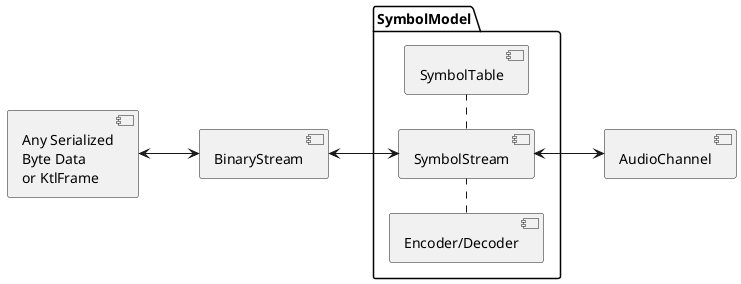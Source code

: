 @startuml "KTL Flow Diagram"
left to right direction

component "Any Serialized\nByte Data\nor KtlFrame" as SerializedData
component BinaryStream
package SymbolModel {
  component SymbolStream

  component SymbolTable
  component "Encoder/Decoder" as EncoderDecoder
  SymbolStream .left. EncoderDecoder
  SymbolStream .right. SymbolTable
}
component AudioChannel

SerializedData <--> BinaryStream
BinaryStream <--> SymbolStream
SymbolStream <--> AudioChannel

@enduml